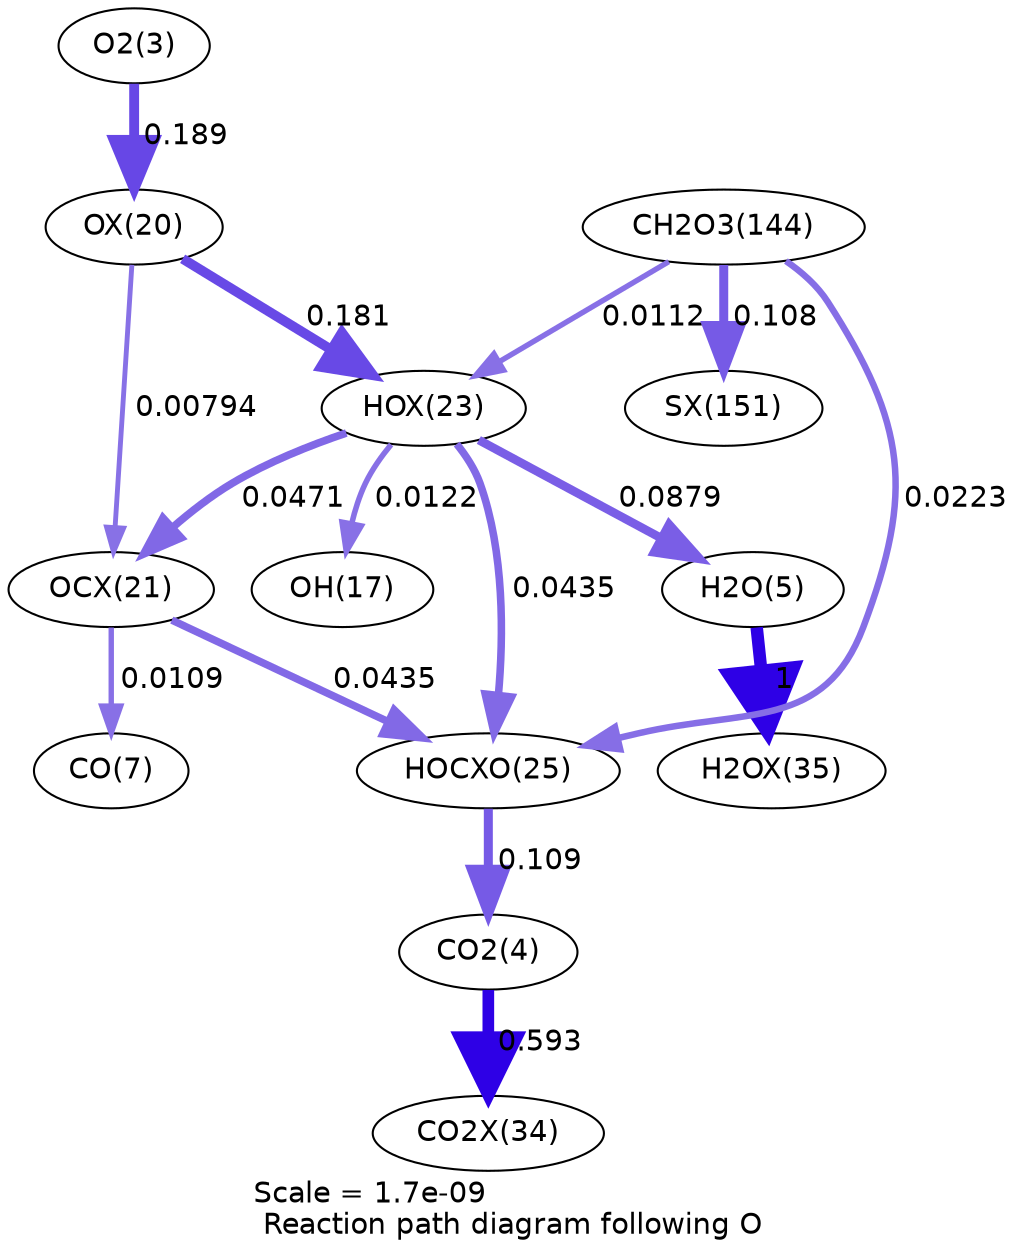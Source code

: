digraph reaction_paths {
center=1;
s5 -> s26[fontname="Helvetica", penwidth=4.74, arrowsize=2.37, color="0.7, 0.689, 0.9"
, label=" 0.189"];
s26 -> s29[fontname="Helvetica", penwidth=4.71, arrowsize=2.35, color="0.7, 0.681, 0.9"
, label=" 0.181"];
s26 -> s27[fontname="Helvetica", penwidth=2.35, arrowsize=1.17, color="0.7, 0.508, 0.9"
, label=" 0.00794"];
s29 -> s19[fontname="Helvetica", penwidth=2.67, arrowsize=1.34, color="0.7, 0.512, 0.9"
, label=" 0.0122"];
s29 -> s7[fontname="Helvetica", penwidth=4.16, arrowsize=2.08, color="0.7, 0.588, 0.9"
, label=" 0.0879"];
s29 -> s27[fontname="Helvetica", penwidth=3.69, arrowsize=1.85, color="0.7, 0.547, 0.9"
, label=" 0.0471"];
s29 -> s31[fontname="Helvetica", penwidth=3.63, arrowsize=1.82, color="0.7, 0.544, 0.9"
, label=" 0.0435"];
s22 -> s29[fontname="Helvetica", penwidth=2.61, arrowsize=1.3, color="0.7, 0.511, 0.9"
, label=" 0.0112"];
s7 -> s36[fontname="Helvetica", penwidth=6, arrowsize=3, color="0.7, 1.5, 0.9"
, label=" 1"];
s27 -> s9[fontname="Helvetica", penwidth=2.59, arrowsize=1.29, color="0.7, 0.511, 0.9"
, label=" 0.0109"];
s27 -> s31[fontname="Helvetica", penwidth=3.63, arrowsize=1.82, color="0.7, 0.544, 0.9"
, label=" 0.0435"];
s31 -> s6[fontname="Helvetica", penwidth=4.33, arrowsize=2.16, color="0.7, 0.609, 0.9"
, label=" 0.109"];
s6 -> s35[fontname="Helvetica", penwidth=5.6, arrowsize=2.8, color="0.7, 1.09, 0.9"
, label=" 0.593"];
s22 -> s31[fontname="Helvetica", penwidth=3.13, arrowsize=1.56, color="0.7, 0.522, 0.9"
, label=" 0.0223"];
s22 -> s49[fontname="Helvetica", penwidth=4.32, arrowsize=2.16, color="0.7, 0.608, 0.9"
, label=" 0.108"];
s5 [ fontname="Helvetica", label="O2(3)"];
s6 [ fontname="Helvetica", label="CO2(4)"];
s7 [ fontname="Helvetica", label="H2O(5)"];
s9 [ fontname="Helvetica", label="CO(7)"];
s19 [ fontname="Helvetica", label="OH(17)"];
s22 [ fontname="Helvetica", label="CH2O3(144)"];
s26 [ fontname="Helvetica", label="OX(20)"];
s27 [ fontname="Helvetica", label="OCX(21)"];
s29 [ fontname="Helvetica", label="HOX(23)"];
s31 [ fontname="Helvetica", label="HOCXO(25)"];
s35 [ fontname="Helvetica", label="CO2X(34)"];
s36 [ fontname="Helvetica", label="H2OX(35)"];
s49 [ fontname="Helvetica", label="SX(151)"];
 label = "Scale = 1.7e-09\l Reaction path diagram following O";
 fontname = "Helvetica";
}
